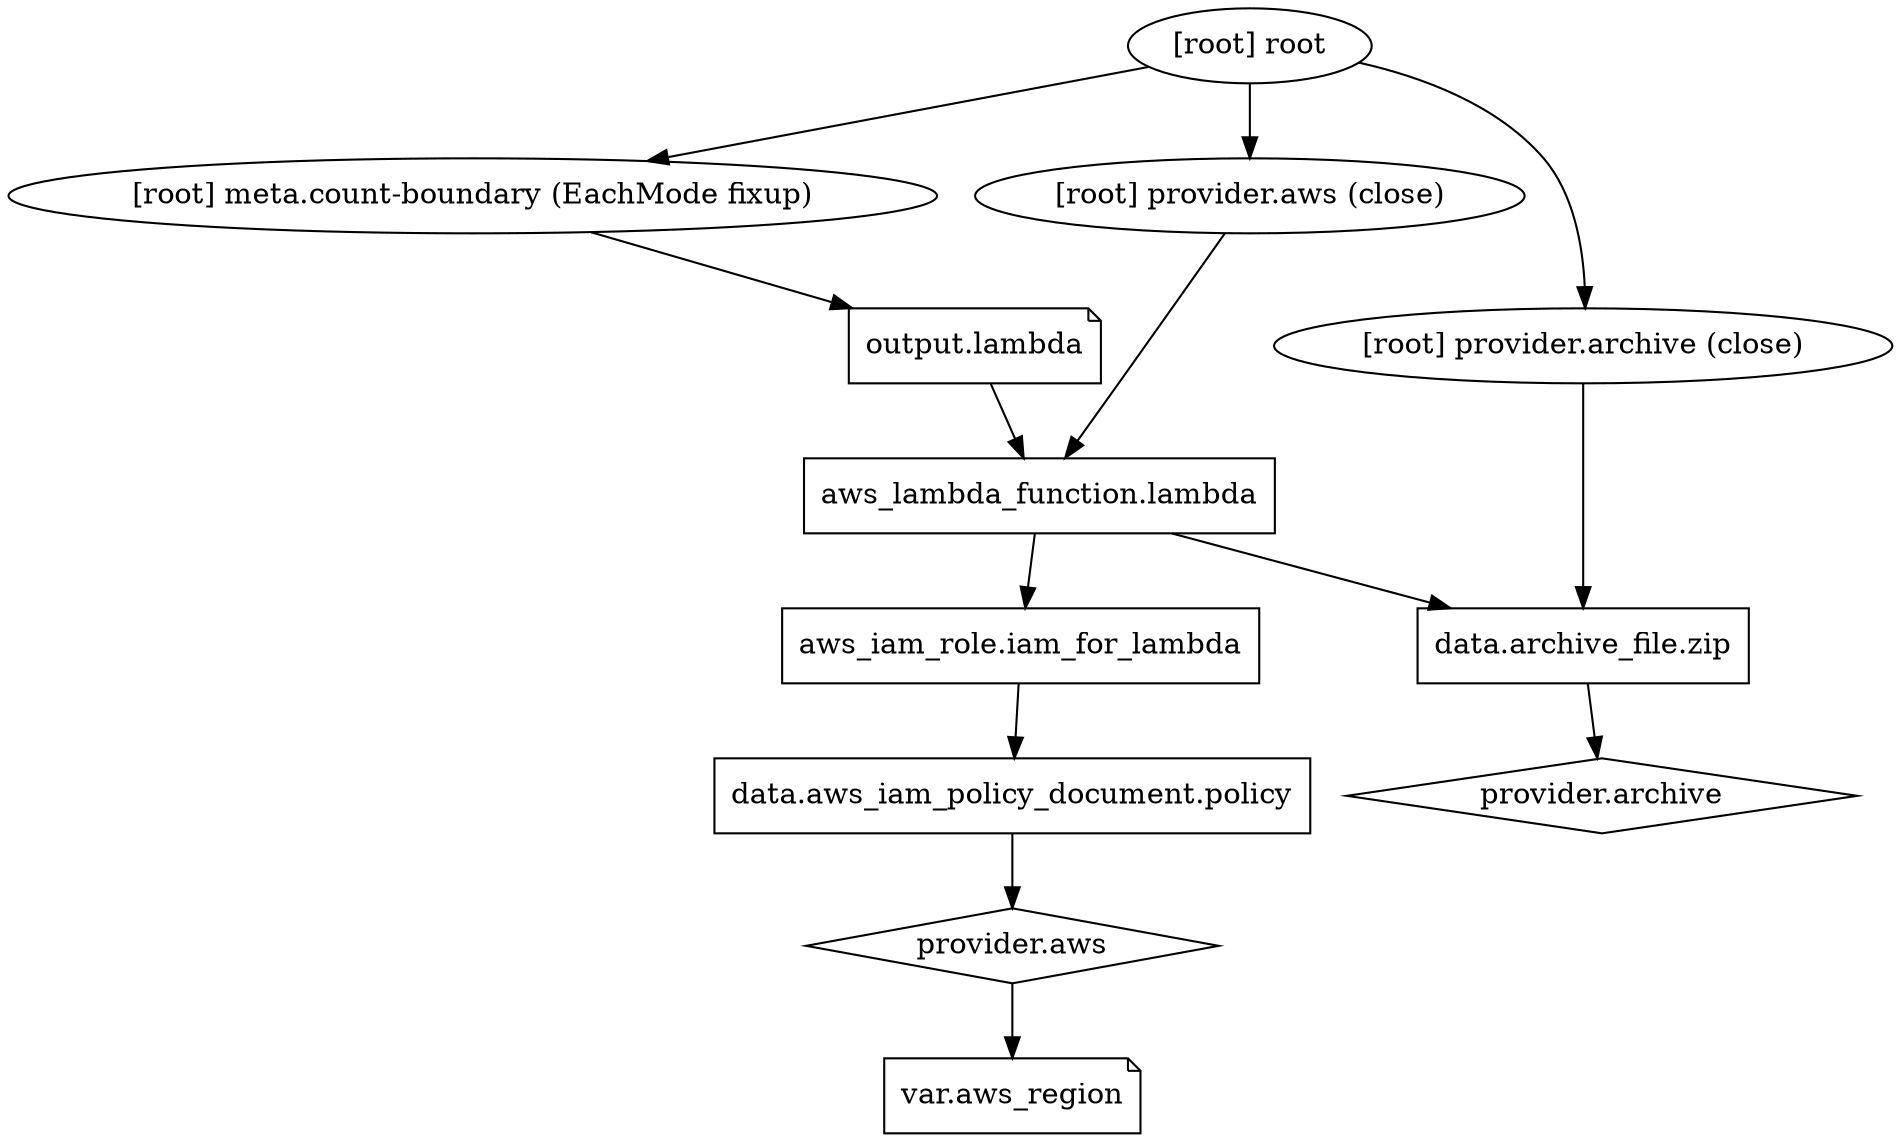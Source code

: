 digraph {
	compound = "true"
	newrank = "true"
	subgraph "root" {
		"[root] aws_iam_role.iam_for_lambda" [label = "aws_iam_role.iam_for_lambda", shape = "box"]
		"[root] aws_lambda_function.lambda" [label = "aws_lambda_function.lambda", shape = "box"]
		"[root] data.archive_file.zip" [label = "data.archive_file.zip", shape = "box"]
		"[root] data.aws_iam_policy_document.policy" [label = "data.aws_iam_policy_document.policy", shape = "box"]
		"[root] output.lambda" [label = "output.lambda", shape = "note"]
		"[root] provider.archive" [label = "provider.archive", shape = "diamond"]
		"[root] provider.aws" [label = "provider.aws", shape = "diamond"]
		"[root] var.aws_region" [label = "var.aws_region", shape = "note"]
		"[root] aws_iam_role.iam_for_lambda" -> "[root] data.aws_iam_policy_document.policy"
		"[root] aws_lambda_function.lambda" -> "[root] aws_iam_role.iam_for_lambda"
		"[root] aws_lambda_function.lambda" -> "[root] data.archive_file.zip"
		"[root] data.archive_file.zip" -> "[root] provider.archive"
		"[root] data.aws_iam_policy_document.policy" -> "[root] provider.aws"
		"[root] meta.count-boundary (EachMode fixup)" -> "[root] output.lambda"
		"[root] output.lambda" -> "[root] aws_lambda_function.lambda"
		"[root] provider.archive (close)" -> "[root] data.archive_file.zip"
		"[root] provider.aws (close)" -> "[root] aws_lambda_function.lambda"
		"[root] provider.aws" -> "[root] var.aws_region"
		"[root] root" -> "[root] meta.count-boundary (EachMode fixup)"
		"[root] root" -> "[root] provider.archive (close)"
		"[root] root" -> "[root] provider.aws (close)"
	}
}

